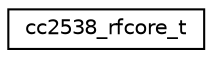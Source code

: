 digraph "Graphical Class Hierarchy"
{
 // LATEX_PDF_SIZE
  edge [fontname="Helvetica",fontsize="10",labelfontname="Helvetica",labelfontsize="10"];
  node [fontname="Helvetica",fontsize="10",shape=record];
  rankdir="LR";
  Node0 [label="cc2538_rfcore_t",height=0.2,width=0.4,color="black", fillcolor="white", style="filled",URL="$structcc2538__rfcore__t.html",tooltip="RF Core component registers."];
}
